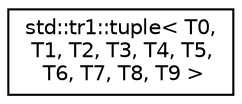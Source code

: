 digraph "类继承关系图"
{
  edge [fontname="Helvetica",fontsize="10",labelfontname="Helvetica",labelfontsize="10"];
  node [fontname="Helvetica",fontsize="10",shape=record];
  rankdir="LR";
  Node0 [label="std::tr1::tuple\< T0,\l T1, T2, T3, T4, T5,\l T6, T7, T8, T9 \>",height=0.2,width=0.4,color="black", fillcolor="white", style="filled",URL="$classstd_1_1tr1_1_1tuple.html"];
}
